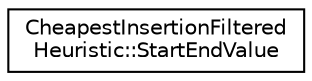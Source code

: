 digraph "Graphical Class Hierarchy"
{
 // LATEX_PDF_SIZE
  edge [fontname="Helvetica",fontsize="10",labelfontname="Helvetica",labelfontsize="10"];
  node [fontname="Helvetica",fontsize="10",shape=record];
  rankdir="LR";
  Node0 [label="CheapestInsertionFiltered\lHeuristic::StartEndValue",height=0.2,width=0.4,color="black", fillcolor="white", style="filled",URL="$structoperations__research_1_1_cheapest_insertion_filtered_heuristic_1_1_start_end_value.html",tooltip=" "];
}
